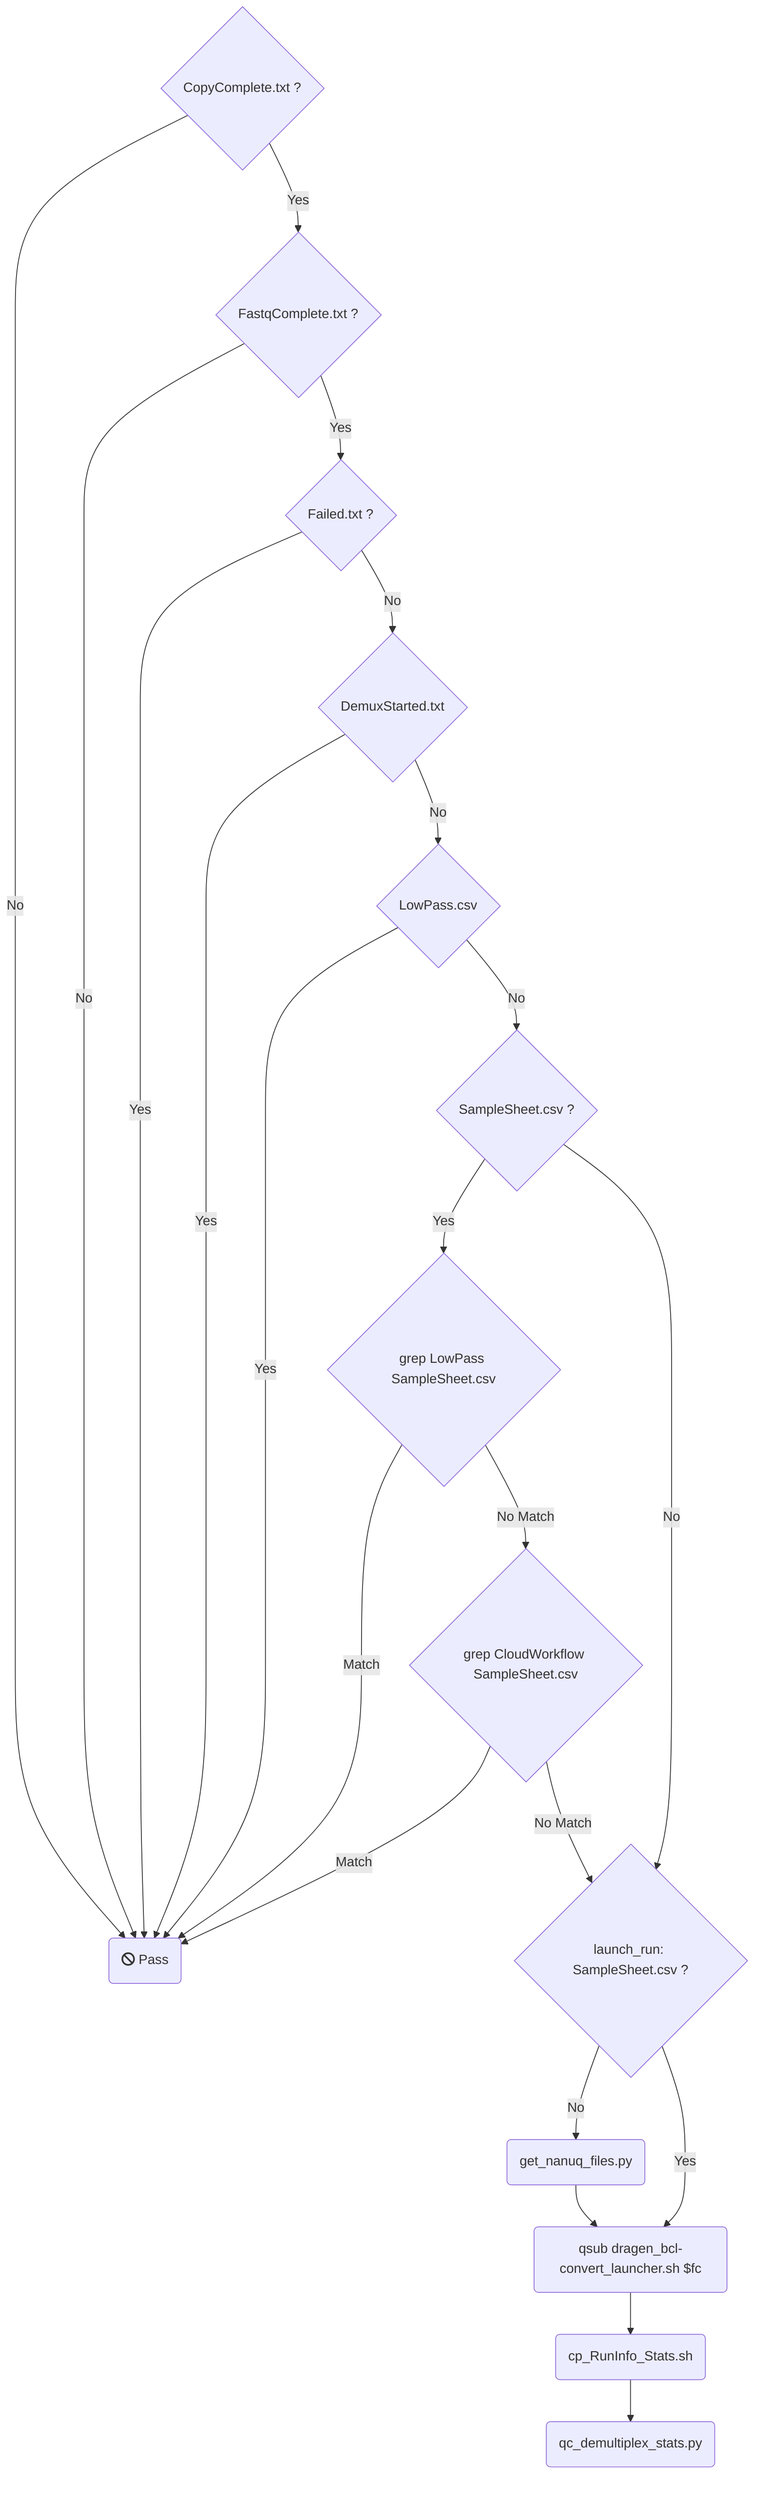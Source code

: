 flowchart TD
    A{CopyComplete.txt ?} -->|No| B(fa:fa-ban Pass)
    A -->|Yes| C{FastqComplete.txt ?}
    C -->|No| B
    C -->|Yes| D{Failed.txt ?}
    D -->|Yes| B
    D -->|No| E{DemuxStarted.txt}
    E --> |Yes| B
    E --> |No| F{LowPass.csv}
    F --> |Yes| B
    F --> |No| G{SampleSheet.csv ?}
    G --> |Yes| H{grep LowPass SampleSheet.csv}
    G --> |No| I{launch_run: SampleSheet.csv ?}
    H --> |Match| B
    H --> |No Match| J{grep CloudWorkflow SampleSheet.csv}
    I --> |No| K(get_nanuq_files.py)
    I --> |Yes| L(qsub dragen_bcl-convert_launcher.sh $fc)
    J --> |Match| B
    J --> |No Match| I
    K --> L
    L --> M(cp_RunInfo_Stats.sh)
    M --> N(qc_demultiplex_stats.py)